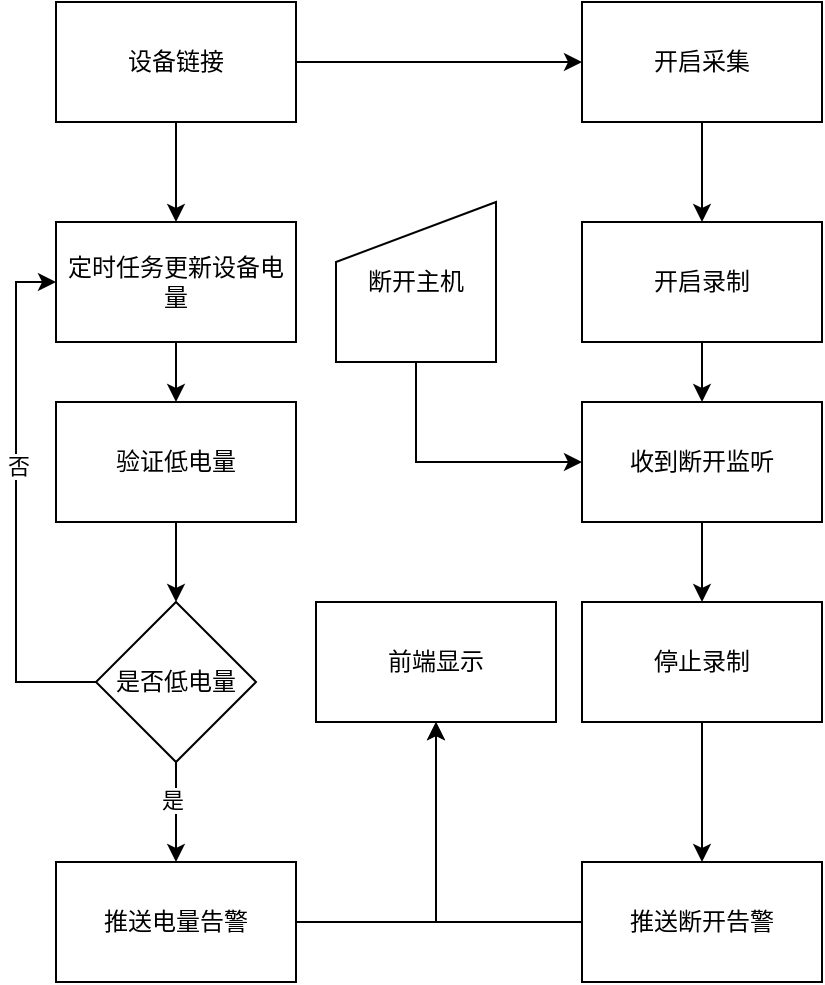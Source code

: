 <mxfile version="21.6.6" type="github">
  <diagram name="第 1 页" id="ckMDDfg6lY-sUv1J4YZN">
    <mxGraphModel dx="2074" dy="1078" grid="1" gridSize="10" guides="1" tooltips="1" connect="1" arrows="1" fold="1" page="1" pageScale="1" pageWidth="827" pageHeight="1169" math="0" shadow="0">
      <root>
        <mxCell id="0" />
        <mxCell id="1" parent="0" />
        <mxCell id="D4CkOr6IfCPt_wGNM73A-3" value="" style="edgeStyle=orthogonalEdgeStyle;rounded=0;orthogonalLoop=1;jettySize=auto;html=1;" edge="1" parent="1" source="D4CkOr6IfCPt_wGNM73A-1" target="D4CkOr6IfCPt_wGNM73A-2">
          <mxGeometry relative="1" as="geometry" />
        </mxCell>
        <mxCell id="D4CkOr6IfCPt_wGNM73A-16" value="" style="edgeStyle=orthogonalEdgeStyle;rounded=0;orthogonalLoop=1;jettySize=auto;html=1;" edge="1" parent="1" source="D4CkOr6IfCPt_wGNM73A-1" target="D4CkOr6IfCPt_wGNM73A-15">
          <mxGeometry relative="1" as="geometry" />
        </mxCell>
        <mxCell id="D4CkOr6IfCPt_wGNM73A-1" value="设备链接" style="rounded=0;whiteSpace=wrap;html=1;" vertex="1" parent="1">
          <mxGeometry x="260" y="110" width="120" height="60" as="geometry" />
        </mxCell>
        <mxCell id="D4CkOr6IfCPt_wGNM73A-5" value="" style="edgeStyle=orthogonalEdgeStyle;rounded=0;orthogonalLoop=1;jettySize=auto;html=1;" edge="1" parent="1" source="D4CkOr6IfCPt_wGNM73A-2" target="D4CkOr6IfCPt_wGNM73A-4">
          <mxGeometry relative="1" as="geometry" />
        </mxCell>
        <mxCell id="D4CkOr6IfCPt_wGNM73A-2" value="定时任务更新设备电量" style="whiteSpace=wrap;html=1;rounded=0;" vertex="1" parent="1">
          <mxGeometry x="260" y="220" width="120" height="60" as="geometry" />
        </mxCell>
        <mxCell id="D4CkOr6IfCPt_wGNM73A-7" value="" style="edgeStyle=orthogonalEdgeStyle;rounded=0;orthogonalLoop=1;jettySize=auto;html=1;" edge="1" parent="1" source="D4CkOr6IfCPt_wGNM73A-4" target="D4CkOr6IfCPt_wGNM73A-6">
          <mxGeometry relative="1" as="geometry" />
        </mxCell>
        <mxCell id="D4CkOr6IfCPt_wGNM73A-4" value="验证低电量" style="whiteSpace=wrap;html=1;rounded=0;" vertex="1" parent="1">
          <mxGeometry x="260" y="310" width="120" height="60" as="geometry" />
        </mxCell>
        <mxCell id="D4CkOr6IfCPt_wGNM73A-9" value="" style="edgeStyle=orthogonalEdgeStyle;rounded=0;orthogonalLoop=1;jettySize=auto;html=1;" edge="1" parent="1" source="D4CkOr6IfCPt_wGNM73A-6" target="D4CkOr6IfCPt_wGNM73A-8">
          <mxGeometry relative="1" as="geometry" />
        </mxCell>
        <mxCell id="D4CkOr6IfCPt_wGNM73A-10" value="是" style="edgeLabel;html=1;align=center;verticalAlign=middle;resizable=0;points=[];" vertex="1" connectable="0" parent="D4CkOr6IfCPt_wGNM73A-9">
          <mxGeometry x="-0.233" y="-2" relative="1" as="geometry">
            <mxPoint as="offset" />
          </mxGeometry>
        </mxCell>
        <mxCell id="D4CkOr6IfCPt_wGNM73A-30" style="edgeStyle=orthogonalEdgeStyle;rounded=0;orthogonalLoop=1;jettySize=auto;html=1;entryX=0;entryY=0.5;entryDx=0;entryDy=0;exitX=0;exitY=0.5;exitDx=0;exitDy=0;" edge="1" parent="1" source="D4CkOr6IfCPt_wGNM73A-6" target="D4CkOr6IfCPt_wGNM73A-2">
          <mxGeometry relative="1" as="geometry" />
        </mxCell>
        <mxCell id="D4CkOr6IfCPt_wGNM73A-31" value="否" style="edgeLabel;html=1;align=center;verticalAlign=middle;resizable=0;points=[];" vertex="1" connectable="0" parent="D4CkOr6IfCPt_wGNM73A-30">
          <mxGeometry x="0.14" y="-1" relative="1" as="geometry">
            <mxPoint as="offset" />
          </mxGeometry>
        </mxCell>
        <mxCell id="D4CkOr6IfCPt_wGNM73A-6" value="是否低电量" style="rhombus;whiteSpace=wrap;html=1;rounded=0;" vertex="1" parent="1">
          <mxGeometry x="280" y="410" width="80" height="80" as="geometry" />
        </mxCell>
        <mxCell id="D4CkOr6IfCPt_wGNM73A-28" value="" style="edgeStyle=orthogonalEdgeStyle;rounded=0;orthogonalLoop=1;jettySize=auto;html=1;" edge="1" parent="1" source="D4CkOr6IfCPt_wGNM73A-8" target="D4CkOr6IfCPt_wGNM73A-27">
          <mxGeometry relative="1" as="geometry" />
        </mxCell>
        <mxCell id="D4CkOr6IfCPt_wGNM73A-8" value="推送电量告警" style="whiteSpace=wrap;html=1;rounded=0;" vertex="1" parent="1">
          <mxGeometry x="260" y="540" width="120" height="60" as="geometry" />
        </mxCell>
        <mxCell id="D4CkOr6IfCPt_wGNM73A-18" value="" style="edgeStyle=orthogonalEdgeStyle;rounded=0;orthogonalLoop=1;jettySize=auto;html=1;" edge="1" parent="1" source="D4CkOr6IfCPt_wGNM73A-15" target="D4CkOr6IfCPt_wGNM73A-17">
          <mxGeometry relative="1" as="geometry" />
        </mxCell>
        <mxCell id="D4CkOr6IfCPt_wGNM73A-15" value="开启采集" style="whiteSpace=wrap;html=1;rounded=0;" vertex="1" parent="1">
          <mxGeometry x="523" y="110" width="120" height="60" as="geometry" />
        </mxCell>
        <mxCell id="D4CkOr6IfCPt_wGNM73A-20" value="" style="edgeStyle=orthogonalEdgeStyle;rounded=0;orthogonalLoop=1;jettySize=auto;html=1;" edge="1" parent="1" source="D4CkOr6IfCPt_wGNM73A-17" target="D4CkOr6IfCPt_wGNM73A-19">
          <mxGeometry relative="1" as="geometry" />
        </mxCell>
        <mxCell id="D4CkOr6IfCPt_wGNM73A-17" value="开启录制" style="whiteSpace=wrap;html=1;rounded=0;" vertex="1" parent="1">
          <mxGeometry x="523" y="220" width="120" height="60" as="geometry" />
        </mxCell>
        <mxCell id="D4CkOr6IfCPt_wGNM73A-24" value="" style="edgeStyle=orthogonalEdgeStyle;rounded=0;orthogonalLoop=1;jettySize=auto;html=1;" edge="1" parent="1" source="D4CkOr6IfCPt_wGNM73A-19" target="D4CkOr6IfCPt_wGNM73A-23">
          <mxGeometry relative="1" as="geometry" />
        </mxCell>
        <mxCell id="D4CkOr6IfCPt_wGNM73A-19" value="收到断开监听" style="whiteSpace=wrap;html=1;rounded=0;" vertex="1" parent="1">
          <mxGeometry x="523" y="310" width="120" height="60" as="geometry" />
        </mxCell>
        <mxCell id="D4CkOr6IfCPt_wGNM73A-22" style="edgeStyle=orthogonalEdgeStyle;rounded=0;orthogonalLoop=1;jettySize=auto;html=1;entryX=0;entryY=0.5;entryDx=0;entryDy=0;exitX=0.5;exitY=1;exitDx=0;exitDy=0;" edge="1" parent="1" source="D4CkOr6IfCPt_wGNM73A-21" target="D4CkOr6IfCPt_wGNM73A-19">
          <mxGeometry relative="1" as="geometry" />
        </mxCell>
        <mxCell id="D4CkOr6IfCPt_wGNM73A-21" value="断开主机" style="shape=manualInput;whiteSpace=wrap;html=1;" vertex="1" parent="1">
          <mxGeometry x="400" y="210" width="80" height="80" as="geometry" />
        </mxCell>
        <mxCell id="D4CkOr6IfCPt_wGNM73A-26" value="" style="edgeStyle=orthogonalEdgeStyle;rounded=0;orthogonalLoop=1;jettySize=auto;html=1;" edge="1" parent="1" source="D4CkOr6IfCPt_wGNM73A-23" target="D4CkOr6IfCPt_wGNM73A-25">
          <mxGeometry relative="1" as="geometry" />
        </mxCell>
        <mxCell id="D4CkOr6IfCPt_wGNM73A-23" value="停止录制" style="whiteSpace=wrap;html=1;rounded=0;" vertex="1" parent="1">
          <mxGeometry x="523" y="410" width="120" height="60" as="geometry" />
        </mxCell>
        <mxCell id="D4CkOr6IfCPt_wGNM73A-29" style="edgeStyle=orthogonalEdgeStyle;rounded=0;orthogonalLoop=1;jettySize=auto;html=1;" edge="1" parent="1" source="D4CkOr6IfCPt_wGNM73A-25" target="D4CkOr6IfCPt_wGNM73A-27">
          <mxGeometry relative="1" as="geometry" />
        </mxCell>
        <mxCell id="D4CkOr6IfCPt_wGNM73A-25" value="推送断开告警" style="whiteSpace=wrap;html=1;rounded=0;" vertex="1" parent="1">
          <mxGeometry x="523" y="540" width="120" height="60" as="geometry" />
        </mxCell>
        <mxCell id="D4CkOr6IfCPt_wGNM73A-27" value="前端显示" style="whiteSpace=wrap;html=1;rounded=0;" vertex="1" parent="1">
          <mxGeometry x="390" y="410" width="120" height="60" as="geometry" />
        </mxCell>
      </root>
    </mxGraphModel>
  </diagram>
</mxfile>
